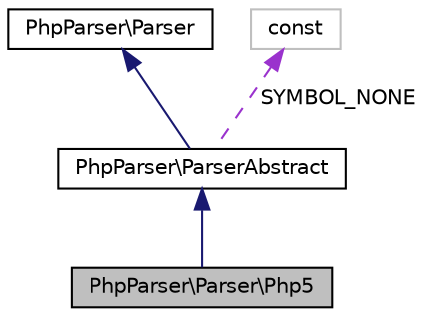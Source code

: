 digraph "PhpParser\Parser\Php5"
{
  edge [fontname="Helvetica",fontsize="10",labelfontname="Helvetica",labelfontsize="10"];
  node [fontname="Helvetica",fontsize="10",shape=record];
  Node3 [label="PhpParser\\Parser\\Php5",height=0.2,width=0.4,color="black", fillcolor="grey75", style="filled", fontcolor="black"];
  Node4 -> Node3 [dir="back",color="midnightblue",fontsize="10",style="solid",fontname="Helvetica"];
  Node4 [label="PhpParser\\ParserAbstract",height=0.2,width=0.4,color="black", fillcolor="white", style="filled",URL="$classPhpParser_1_1ParserAbstract.html"];
  Node5 -> Node4 [dir="back",color="midnightblue",fontsize="10",style="solid",fontname="Helvetica"];
  Node5 [label="PhpParser\\Parser",height=0.2,width=0.4,color="black", fillcolor="white", style="filled",URL="$interfacePhpParser_1_1Parser.html"];
  Node6 -> Node4 [dir="back",color="darkorchid3",fontsize="10",style="dashed",label=" SYMBOL_NONE" ,fontname="Helvetica"];
  Node6 [label="const",height=0.2,width=0.4,color="grey75", fillcolor="white", style="filled"];
}
